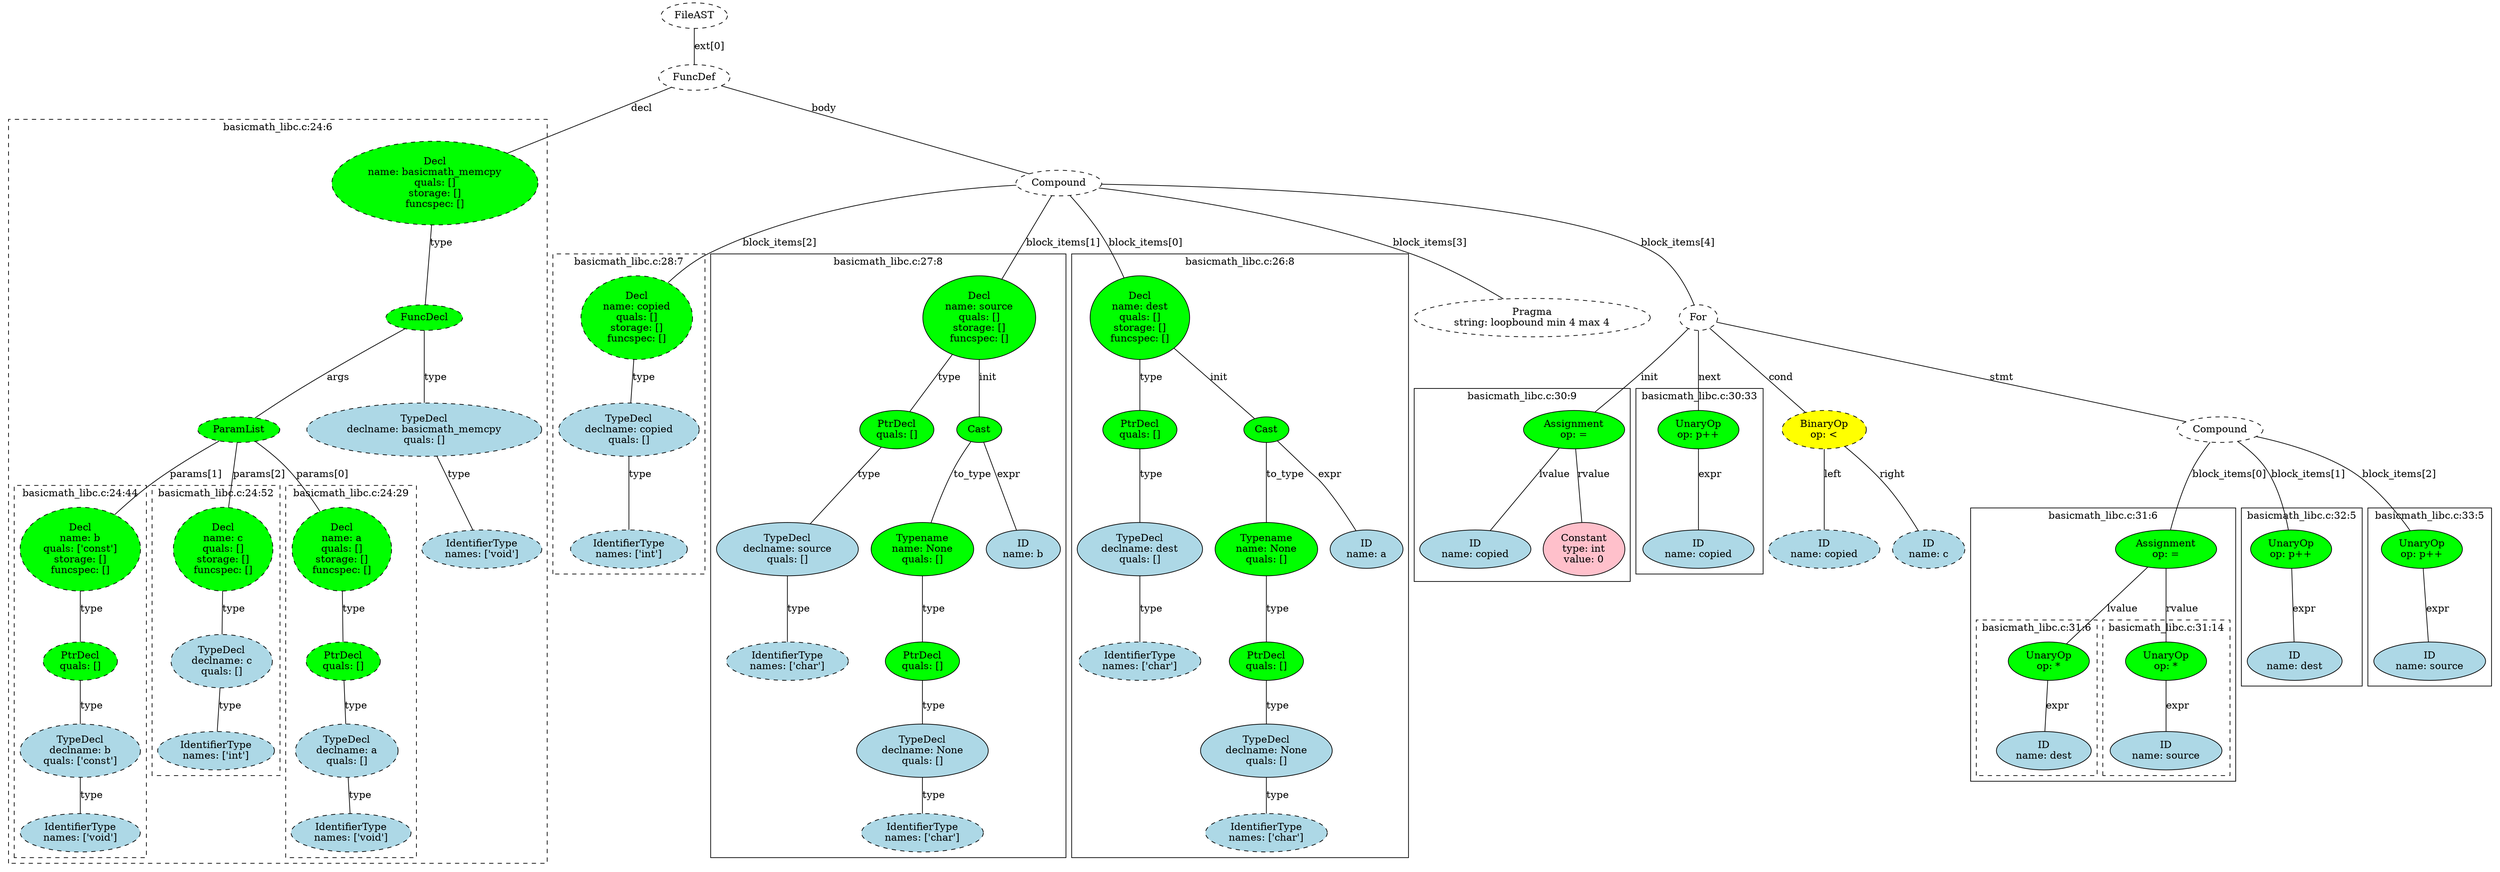 strict graph "" {
	graph [bb="0,0,2916,1218.5"];
	node [label="\N"];
	subgraph cluster45 {
		graph [bb="1656,404.25,1910,675.77",
			label="basicmath_libc.c:30:9",
			lheight=0.21,
			lp="1783,664.27",
			lwidth=1.68
		];
		46	[fillcolor=lightblue,
			height=0.74639,
			label="ID
name: copied",
			pos="1728,449.73",
			style=filled,
			width=1.7678];
		45	[fillcolor=green,
			height=0.74639,
			label="Assignment
op: =",
			pos="1844,617.9",
			style=filled,
			width=1.6106];
		45 -- 46	[label=lvalue,
			lp="1820,554.92",
			pos="1826.6,592.02 1804.8,560.69 1767.4,507.18 1745.5,475.78"];
		47	[fillcolor=pink,
			height=1.041,
			label="Constant
type: int
value: 0",
			pos="1856,449.73",
			style=filled,
			width=1.2767];
		45 -- 47	[label=rvalue,
			lp="1865,554.92",
			pos="1845.9,590.93 1847.9,563.09 1851.1,518.67 1853.4,487.3"];
	}
	subgraph cluster54 {
		graph [bb="2309,123.35,2613,507.6",
			label="basicmath_libc.c:31:6",
			lheight=0.21,
			lp="2461,496.1",
			lwidth=1.68
		];
		subgraph cluster55 {
			graph [bb="2317,131.35,2454,350.04",
				label="basicmath_libc.c:31:6",
				lheight=0.21,
				lp="2385.5,338.54",
				lwidth=1.68,
				style=dashed
			];
			56	[fillcolor=lightblue,
				height=0.74639,
				label="ID
name: dest",
				pos="2392,166.22",
				style=filled,
				width=1.4928];
			55	[fillcolor=green,
				height=0.74639,
				label="UnaryOp
op: *",
				pos="2397,292.17",
				style=filled,
				width=1.316];
			55 -- 56	[label=expr,
				lp="2406.5,229.19",
				pos="2396,265.19 2395.1,244.03 2393.9,214.31 2393,193.17"];
		}
		subgraph cluster57 {
			graph [bb="2462,131.35,2605,350.04",
				label="basicmath_libc.c:31:14",
				lheight=0.21,
				lp="2533.5,338.54",
				lwidth=1.76,
				style=dashed
			];
			58	[fillcolor=lightblue,
				height=0.74639,
				label="ID
name: source",
				pos="2533,166.22",
				style=filled,
				width=1.7481];
			57	[fillcolor=green,
				height=0.74639,
				label="UnaryOp
op: *",
				pos="2533,292.17",
				style=filled,
				width=1.316];
			57 -- 58	[label=expr,
				lp="2545.5,229.19",
				pos="2533,265.19 2533,244.03 2533,214.31 2533,193.17"];
		}
		54	[fillcolor=green,
			height=0.74639,
			label="Assignment
op: =",
			pos="2533,449.73",
			style=filled,
			width=1.6106];
		54 -- 55	[label=lvalue,
			lp="2482,365.54",
			pos="2511.8,424.42 2486,394.94 2442.8,345.6 2417.4,316.54"];
		54 -- 57	[label=rvalue,
			lp="2550,365.54",
			pos="2533,422.69 2533,393.98 2533,348.04 2533,319.29"];
	}
	subgraph cluster51 {
		graph [bb="1918,414.86,2062,675.77",
			label="basicmath_libc.c:30:33",
			lheight=0.21,
			lp="1990,664.27",
			lwidth=1.76
		];
		52	[fillcolor=lightblue,
			height=0.74639,
			label="ID
name: copied",
			pos="1990,449.73",
			style=filled,
			width=1.7678];
		51	[fillcolor=green,
			height=0.74639,
			label="UnaryOp
op: p++",
			pos="1990,617.9",
			style=filled,
			width=1.316];
		51 -- 52	[label=expr,
			lp="2002.5,554.92",
			pos="1990,590.93 1990,559.81 1990,507.95 1990,476.78"];
	}
	subgraph cluster3 {
		graph [bb="8,8,642,1054.5",
			label="basicmath_libc.c:24:6",
			lheight=0.21,
			lp="325,1043",
			lwidth=1.68,
			style=dashed
		];
		subgraph cluster10 {
			graph [bb="178,16,332,539.42",
				label="basicmath_libc.c:24:44",
				lheight=0.21,
				lp="255,527.92",
				lwidth=1.76,
				style=dashed
			];
			13	[fillcolor=lightblue,
				height=0.74639,
				label="IdentifierType
names: ['void']",
				pos="255,50.87",
				style="filled,dashed",
				width=1.9053];
			12	[fillcolor=lightblue,
				height=1.041,
				label="TypeDecl
declname: b
quals: ['const']",
				pos="257,166.22",
				style="filled,dashed",
				width=1.866];
			12 -- 13	[label=type,
				lp="268,103.24",
				pos="256.36,128.73 256.06,112.16 255.72,92.947 255.46,77.874"];
			11	[fillcolor=green,
				height=0.74639,
				label="PtrDecl
quals: []",
				pos="257,292.17",
				style="filled,dashed",
				width=1.2178];
			11 -- 12	[label=type,
				lp="269,229.19",
				pos="257,265.19 257,247.44 257,223.66 257,203.98"];
			10	[fillcolor=green,
				height=1.6303,
				label="Decl
name: b
quals: ['const']
storage: []
funcspec: []",
				pos="257,449.73",
				style="filled,dashed",
				width=1.866];
			10 -- 11	[label=type,
				lp="269,365.54",
				pos="257,390.81 257,366.27 257,338.92 257,319.42"];
		}
		subgraph cluster14 {
			graph [bb="340,131.35,488,539.42",
				label="basicmath_libc.c:24:52",
				lheight=0.21,
				lp="414,527.92",
				lwidth=1.76,
				style=dashed
			];
			16	[fillcolor=lightblue,
				height=0.74639,
				label="IdentifierType
names: ['int']",
				pos="414,166.22",
				style="filled,dashed",
				width=1.8463];
			15	[fillcolor=lightblue,
				height=1.041,
				label="TypeDecl
declname: c
quals: []",
				pos="410,292.17",
				style="filled,dashed",
				width=1.6303];
			15 -- 16	[label=type,
				lp="424,229.19",
				pos="411.18,254.65 411.81,234.94 412.58,211.07 413.16,193.26"];
			14	[fillcolor=green,
				height=1.6303,
				label="Decl
name: c
quals: []
storage: []
funcspec: []",
				pos="406,449.73",
				style="filled,dashed",
				width=1.591];
			14 -- 15	[label=type,
				lp="420,365.54",
				pos="407.49,390.81 408.01,370.42 408.59,348.08 409.05,329.92"];
		}
		subgraph cluster6 {
			graph [bb="16,16,170,539.42",
				label="basicmath_libc.c:24:29",
				lheight=0.21,
				lp="93,527.92",
				lwidth=1.76,
				style=dashed
			];
			9	[fillcolor=lightblue,
				height=0.74639,
				label="IdentifierType
names: ['void']",
				pos="93,50.87",
				style="filled,dashed",
				width=1.9053];
			8	[fillcolor=lightblue,
				height=1.041,
				label="TypeDecl
declname: a
quals: []",
				pos="95,166.22",
				style="filled,dashed",
				width=1.6303];
			8 -- 9	[label=type,
				lp="106,103.24",
				pos="94.356,128.73 94.064,112.16 93.725,92.947 93.459,77.874"];
			7	[fillcolor=green,
				height=0.74639,
				label="PtrDecl
quals: []",
				pos="98,292.17",
				style="filled,dashed",
				width=1.2178];
			7 -- 8	[label=type,
				lp="109,229.19",
				pos="97.371,265.19 96.942,247.44 96.366,223.66 95.89,203.98"];
			6	[fillcolor=green,
				height=1.6303,
				label="Decl
name: a
quals: []
storage: []
funcspec: []",
				pos="104,449.73",
				style="filled,dashed",
				width=1.591];
			6 -- 7	[label=type,
				lp="113,365.54",
				pos="101.77,390.81 100.82,366.27 99.764,338.92 99.012,319.42"];
		}
		5	[fillcolor=green,
			height=0.5,
			label=ParamList,
			pos="281,617.9",
			style="filled,dashed",
			width=1.3179];
		5 -- 6	[label="params[0]",
			lp="226,554.92",
			pos="257.03,602.28 234.34,587.84 199.98,564.35 174,539.42 160.98,526.93 148.27,511.96 137.34,497.91"];
		5 -- 10	[label="params[1]",
			lp="300,554.92",
			pos="278.52,599.74 275.42,578.26 269.95,540.38 265.3,508.19"];
		5 -- 14	[label="params[2]",
			lp="371,554.92",
			pos="297.37,600.85 307.77,590.33 321.24,576.04 332,562.42 347.58,542.71 363.18,519.75 376.02,499.79"];
		4	[fillcolor=green,
			height=0.5,
			label=FuncDecl,
			pos="502,775.46",
			style="filled,dashed",
			width=1.2457];
		4 -- 5	[label=args,
			lp="402.5,691.27",
			pos="480.47,759.46 452.78,740.16 403.24,705.56 361,675.77 341.09,661.72 318.46,645.62 302.36,634.15"];
		17	[fillcolor=lightblue,
			height=1.041,
			label="TypeDecl
declname: basicmath_memcpy
quals: []",
			pos="502,617.9",
			style="filled,dashed",
			width=3.673];
		4 -- 17	[label=type,
			lp="514,691.27",
			pos="502,757.21 502,732.85 502,687.74 502,655.67"];
		18	[fillcolor=lightblue,
			height=0.74639,
			label="IdentifierType
names: ['void']",
			pos="565,449.73",
			style="filled,dashed",
			width=1.9053];
		17 -- 18	[label=type,
			lp="539,554.92",
			pos="515.83,580.43 527.74,549 544.65,504.41 555.21,476.55"];
		3	[fillcolor=green,
			height=1.6303,
			label="Decl
name: basicmath_memcpy
quals: []
storage: []
funcspec: []",
			pos="514,964.84",
			style="filled,dashed",
			width=3.2213];
		3 -- 4	[label=type,
			lp="521,880.65",
			pos="510.3,906.09 507.82,867.38 504.73,819.01 503.11,793.71"];
	}
	subgraph cluster40 {
		graph [bb="650,414.86,826,865.15",
			label="basicmath_libc.c:28:7",
			lheight=0.21,
			lp="738,853.65",
			lwidth=1.68,
			style=dashed
		];
		42	[fillcolor=lightblue,
			height=0.74639,
			label="IdentifierType
names: ['int']",
			pos="738,449.73",
			style="filled,dashed",
			width=1.8463];
		41	[fillcolor=lightblue,
			height=1.041,
			label="TypeDecl
declname: copied
quals: []",
			pos="738,617.9",
			style="filled,dashed",
			width=2.2195];
		41 -- 42	[label=type,
			lp="750,554.92",
			pos="738,580.02 738,548.66 738,504.42 738,476.67"];
		40	[fillcolor=green,
			height=1.6303,
			label="Decl
name: copied
quals: []
storage: []
funcspec: []",
			pos="746,775.46",
			style="filled,dashed",
			width=1.7678];
		40 -- 41	[label=type,
			lp="754,691.27",
			pos="743.02,716.53 741.97,696.15 740.82,673.81 739.89,655.65"];
	}
	subgraph cluster59 {
		graph [bb="2621,257.3,2758,507.6",
			label="basicmath_libc.c:32:5",
			lheight=0.21,
			lp="2689.5,496.1",
			lwidth=1.68
		];
		60	[fillcolor=lightblue,
			height=0.74639,
			label="ID
name: dest",
			pos="2683,292.17",
			style=filled,
			width=1.4928];
		59	[fillcolor=green,
			height=0.74639,
			label="UnaryOp
op: p++",
			pos="2679,449.73",
			style=filled,
			width=1.316];
		59 -- 60	[label=expr,
			lp="2693.5,365.54",
			pos="2679.7,422.69 2680.4,393.98 2681.6,348.04 2682.3,319.29"];
	}
	subgraph cluster61 {
		graph [bb="2766,257.3,2908,507.6",
			label="basicmath_libc.c:33:5",
			lheight=0.21,
			lp="2837,496.1",
			lwidth=1.68
		];
		62	[fillcolor=lightblue,
			height=0.74639,
			label="ID
name: source",
			pos="2837,292.17",
			style=filled,
			width=1.7481];
		61	[fillcolor=green,
			height=0.74639,
			label="UnaryOp
op: p++",
			pos="2829,449.73",
			style=filled,
			width=1.316];
		61 -- 62	[label=expr,
			lp="2845.5,365.54",
			pos="2830.3,422.69 2831.8,393.98 2834.2,348.04 2835.7,319.29"];
	}
	subgraph cluster30 {
		graph [bb="834,16,1248,865.15",
			label="basicmath_libc.c:27:8",
			lheight=0.21,
			lp="1041,853.65",
			lwidth=1.68
		];
		33	[fillcolor=lightblue,
			height=0.74639,
			label="IdentifierType
names: ['char']",
			pos="921,292.17",
			style="filled,dashed",
			width=1.8856];
		32	[fillcolor=lightblue,
			height=1.041,
			label="TypeDecl
declname: source
quals: []",
			pos="921,449.73",
			style=filled,
			width=2.1999];
		32 -- 33	[label=type,
			lp="933,365.54",
			pos="921,411.86 921,383.29 921,344.43 921,319.07"];
		31	[fillcolor=green,
			height=0.74639,
			label="PtrDecl
quals: []",
			pos="1022,617.9",
			style=filled,
			width=1.2178];
		31 -- 32	[label=type,
			lp="998,554.92",
			pos="1007.1,592.38 990.03,564.3 961.93,518.07 942.5,486.1"];
		30	[fillcolor=green,
			height=1.6303,
			label="Decl
name: source
quals: []
storage: []
funcspec: []",
			pos="1154,775.46",
			style=filled,
			width=1.7481];
		30 -- 31	[label=type,
			lp="1100,691.27",
			pos="1115.5,729.04 1091.3,700.53 1061.1,664.94 1041.7,642.07"];
		34	[fillcolor=green,
			height=0.5,
			label=Cast,
			pos="1154,617.9",
			style=filled,
			width=0.75];
		30 -- 34	[label=init,
			lp="1163.5,691.27",
			pos="1154,716.53 1154,687.85 1154,655.31 1154,635.98"];
		35	[fillcolor=green,
			height=1.041,
			label="Typename
name: None
quals: []",
			pos="1077,449.73",
			style=filled,
			width=1.6303];
		34 -- 35	[label=to_type,
			lp="1144.5,554.92",
			pos="1144.6,600.92 1138.5,590.19 1130.4,575.64 1124,562.42 1111.9,537.43 1099.8,508.51 1090.9,486.37"];
		39	[fillcolor=lightblue,
			height=0.74639,
			label="ID
name: b",
			pos="1197,449.73",
			style=filled,
			width=1.1982];
		34 -- 39	[label=expr,
			lp="1183.5,554.92",
			pos="1158.4,600.05 1165.9,570.92 1181.4,510.98 1190.3,476.56"];
		36	[fillcolor=green,
			height=0.74639,
			label="PtrDecl
quals: []",
			pos="1077,292.17",
			style=filled,
			width=1.2178];
		35 -- 36	[label=type,
			lp="1089,365.54",
			pos="1077,411.86 1077,383.29 1077,344.43 1077,319.07"];
		38	[fillcolor=lightblue,
			height=0.74639,
			label="IdentifierType
names: ['char']",
			pos="1077,50.87",
			style="filled,dashed",
			width=1.8856];
		37	[fillcolor=lightblue,
			height=1.041,
			label="TypeDecl
declname: None
quals: []",
			pos="1077,166.22",
			style=filled,
			width=2.082];
		37 -- 38	[label=type,
			lp="1089,103.24",
			pos="1077,128.73 1077,112.16 1077,92.947 1077,77.874"];
		36 -- 37	[label=type,
			lp="1089,229.19",
			pos="1077,265.19 1077,247.44 1077,223.66 1077,203.98"];
	}
	subgraph cluster20 {
		graph [bb="1256,16,1648,865.15",
			label="basicmath_libc.c:26:8",
			lheight=0.21,
			lp="1452,853.65",
			lwidth=1.68
		];
		23	[fillcolor=lightblue,
			height=0.74639,
			label="IdentifierType
names: ['char']",
			pos="1333,292.17",
			style="filled,dashed",
			width=1.8856];
		22	[fillcolor=lightblue,
			height=1.041,
			label="TypeDecl
declname: dest
quals: []",
			pos="1333,449.73",
			style=filled,
			width=1.9249];
		22 -- 23	[label=type,
			lp="1345,365.54",
			pos="1333,411.86 1333,383.29 1333,344.43 1333,319.07"];
		21	[fillcolor=green,
			height=0.74639,
			label="PtrDecl
quals: []",
			pos="1333,617.9",
			style=filled,
			width=1.2178];
		21 -- 22	[label=type,
			lp="1345,554.92",
			pos="1333,590.93 1333,563.09 1333,518.67 1333,487.3"];
		20	[fillcolor=green,
			height=1.6303,
			label="Decl
name: dest
quals: []
storage: []
funcspec: []",
			pos="1333,775.46",
			style=filled,
			width=1.591];
		20 -- 21	[label=type,
			lp="1345,691.27",
			pos="1333,716.53 1333,692 1333,664.64 1333,645.14"];
		24	[fillcolor=green,
			height=0.5,
			label=Cast,
			pos="1479,617.9",
			style=filled,
			width=0.75];
		20 -- 24	[label=init,
			lp="1423.5,691.27",
			pos="1372.5,732.36 1403.2,699.61 1444.1,656.08 1465.2,633.65"];
		25	[fillcolor=green,
			height=1.041,
			label="Typename
name: None
quals: []",
			pos="1479,449.73",
			style=filled,
			width=1.6303];
		24 -- 25	[label=to_type,
			lp="1499.5,554.92",
			pos="1479,599.74 1479,573.37 1479,522.28 1479,487.34"];
		29	[fillcolor=lightblue,
			height=0.74639,
			label="ID
name: a",
			pos="1598,449.73",
			style=filled,
			width=1.1785];
		24 -- 29	[label=expr,
			lp="1552.5,554.92",
			pos="1493.2,602.49 1507.7,587.45 1530.2,562.85 1547,539.42 1561.7,518.91 1575.8,493.86 1585.4,475.63"];
		26	[fillcolor=green,
			height=0.74639,
			label="PtrDecl
quals: []",
			pos="1479,292.17",
			style=filled,
			width=1.2178];
		25 -- 26	[label=type,
			lp="1491,365.54",
			pos="1479,411.86 1479,383.29 1479,344.43 1479,319.07"];
		28	[fillcolor=lightblue,
			height=0.74639,
			label="IdentifierType
names: ['char']",
			pos="1479,50.87",
			style="filled,dashed",
			width=1.8856];
		27	[fillcolor=lightblue,
			height=1.041,
			label="TypeDecl
declname: None
quals: []",
			pos="1479,166.22",
			style=filled,
			width=2.082];
		27 -- 28	[label=type,
			lp="1491,103.24",
			pos="1479,128.73 1479,112.16 1479,92.947 1479,77.874"];
		26 -- 27	[label=type,
			lp="1491,229.19",
			pos="1479,265.19 1479,247.44 1479,223.66 1479,203.98"];
	}
	2	[fillcolor=white,
		height=0.5,
		label=FuncDef,
		pos="864,1113.5",
		style="filled,dashed",
		width=1.1555];
	2 -- 3	[label=decl,
		lp="790.5,1070",
		pos="835.06,1100.4 784.7,1079.3 679.02,1035 602.64,1003"];
	19	[fillcolor=white,
		height=0.5,
		label=Compound,
		pos="1243,964.84",
		style="filled,dashed",
		width=1.3902];
	2 -- 19	[label=body,
		lp="1000,1070",
		pos="894.06,1100.9 964.09,1073.8 1137.7,1006.6 1210.3,978.51"];
	19 -- 40	[label="block_items[2]",
		lp="911.5,880.65",
		pos="1193.9,961.11 1113,954.73 948.75,933.7 830,865.15 812,854.76 795.47,839.32 781.93,824.23"];
	19 -- 30	[label="block_items[1]",
		lp="1245.5,880.65",
		pos="1233.9,946.84 1225.8,931.58 1213.8,908.53 1204,888.15 1195,869.38 1185.5,848.62 1177.3,830.13"];
	19 -- 20	[label="block_items[0]",
		lp="1335.5,880.65",
		pos="1253.6,947.06 1263,931.96 1276.7,909 1287,888.15 1296.1,869.72 1305,849.03 1312.5,830.52"];
	43	[fillcolor=white,
		height=0.74639,
		label="Pragma
string: loopbound min 4 max 4",
		pos="1788,775.46",
		style="filled,dashed",
		width=3.673];
	19 -- 43	[label="block_items[3]",
		lp="1672.5,880.65",
		pos="1289.4,957.9 1367,946.83 1526.9,919.11 1652,865.15 1690.3,848.62 1729.8,821.56 1756.3,801.67"];
	44	[fillcolor=white,
		height=0.5,
		label=For,
		pos="1990,775.46",
		style="filled,dashed",
		width=0.75];
	19 -- 44	[label="block_items[4]",
		lp="1952.5,880.65",
		pos="1292.6,961.81 1431.6,955.33 1822,931.55 1929,865.15 1956.5,848.09 1974.7,813.59 1983.6,793"];
	44 -- 45	[label=init,
		lp="1926.5,691.27",
		pos="1976.3,759.82 1951.1,732.97 1897.2,675.61 1866.6,642.95"];
	44 -- 51	[label=next,
		lp="2002,691.27",
		pos="1990,757.21 1990,730 1990,676.92 1990,645.01"];
	48	[fillcolor=yellow,
		height=0.74639,
		label="BinaryOp
op: <",
		pos="2135,617.9",
		style="filled,dashed",
		width=1.3749];
	44 -- 48	[label=cond,
		lp="2084.5,691.27",
		pos="2003.6,759.82 2028.9,732.74 2083,674.63 2113.3,642.13"];
	53	[fillcolor=white,
		height=0.5,
		label=Compound,
		pos="2597,617.9",
		style="filled,dashed",
		width=1.3902];
	44 -- 53	[label=stmt,
		lp="2341.5,691.27",
		pos="2014.9,768.07 2108.8,744 2441.9,658.65 2557.3,629.08"];
	49	[fillcolor=lightblue,
		height=0.74639,
		label="ID
name: copied",
		pos="2135,449.73",
		style="filled,dashed",
		width=1.7678];
	48 -- 49	[label=left,
		lp="2144.5,554.92",
		pos="2135,590.93 2135,559.81 2135,507.95 2135,476.78"];
	50	[fillcolor=lightblue,
		height=0.74639,
		label="ID
name: c",
		pos="2259,449.73",
		style="filled,dashed",
		width=1.1785];
	48 -- 50	[label=right,
		lp="2213,554.92",
		pos="2159.2,594.09 2174.2,579.29 2193.3,559.15 2208,539.42 2223,519.17 2237.1,494.1 2246.6,475.78"];
	53 -- 54	[label="block_items[0]",
		lp="2604.5,554.92",
		pos="2584.6,599.96 2577.5,589.55 2568.8,575.71 2563,562.42 2550.7,534.25 2542.4,499.86 2537.7,476.74"];
	53 -- 59	[label="block_items[1]",
		lp="2694.5,554.92",
		pos="2615.1,600.79 2625.4,590.68 2637.9,576.85 2646,562.42 2661.2,535.24 2670.1,500.35 2674.7,476.85"];
	53 -- 61	[label="block_items[2]",
		lp="2799.5,554.92",
		pos="2636.9,606.88 2666.9,598.16 2708.1,583.57 2740,562.42 2773.5,540.21 2800.2,501.39 2815.4,475.87"];
	1	[fillcolor=white,
		height=0.5,
		label=FileAST,
		pos="864,1200.5",
		style="filled,dashed",
		width=1.1374];
	1 -- 2	[label="ext[0]",
		lp="880.5,1157",
		pos="864,1182.3 864,1167.6 864,1146.4 864,1131.7"];
}
